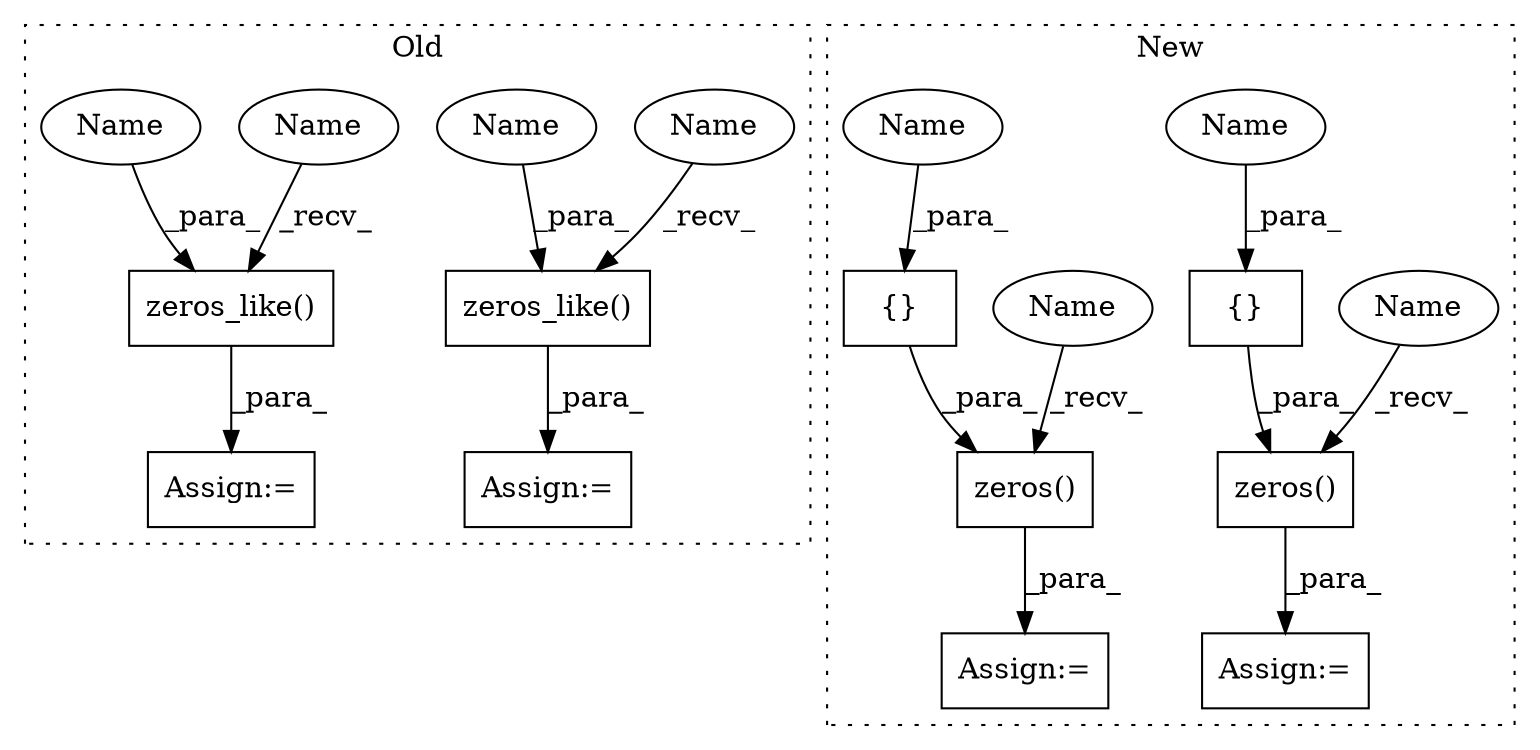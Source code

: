 digraph G {
subgraph cluster0 {
1 [label="zeros_like()" a="75" s="3586,3613" l="17,1" shape="box"];
7 [label="zeros_like()" a="75" s="3644,3671" l="17,1" shape="box"];
9 [label="Assign:=" a="68" s="3583" l="3" shape="box"];
10 [label="Assign:=" a="68" s="3641" l="3" shape="box"];
13 [label="Name" a="87" s="3644" l="5" shape="ellipse"];
14 [label="Name" a="87" s="3586" l="5" shape="ellipse"];
15 [label="Name" a="87" s="3603" l="10" shape="ellipse"];
16 [label="Name" a="87" s="3661" l="10" shape="ellipse"];
label = "Old";
style="dotted";
}
subgraph cluster1 {
2 [label="{}" a="59" s="3192,3215" l="1,0" shape="box"];
3 [label="Assign:=" a="68" s="3177" l="3" shape="box"];
4 [label="{}" a="59" s="3109,3132" l="1,0" shape="box"];
5 [label="zeros()" a="75" s="3097,3133" l="12,21" shape="box"];
6 [label="zeros()" a="75" s="3180,3216" l="12,21" shape="box"];
8 [label="Assign:=" a="68" s="3094" l="3" shape="box"];
11 [label="Name" a="87" s="3180" l="5" shape="ellipse"];
12 [label="Name" a="87" s="3097" l="5" shape="ellipse"];
17 [label="Name" a="87" s="3110" l="10" shape="ellipse"];
18 [label="Name" a="87" s="3193" l="10" shape="ellipse"];
label = "New";
style="dotted";
}
1 -> 9 [label="_para_"];
2 -> 6 [label="_para_"];
4 -> 5 [label="_para_"];
5 -> 8 [label="_para_"];
6 -> 3 [label="_para_"];
7 -> 10 [label="_para_"];
11 -> 6 [label="_recv_"];
12 -> 5 [label="_recv_"];
13 -> 7 [label="_recv_"];
14 -> 1 [label="_recv_"];
15 -> 1 [label="_para_"];
16 -> 7 [label="_para_"];
17 -> 4 [label="_para_"];
18 -> 2 [label="_para_"];
}